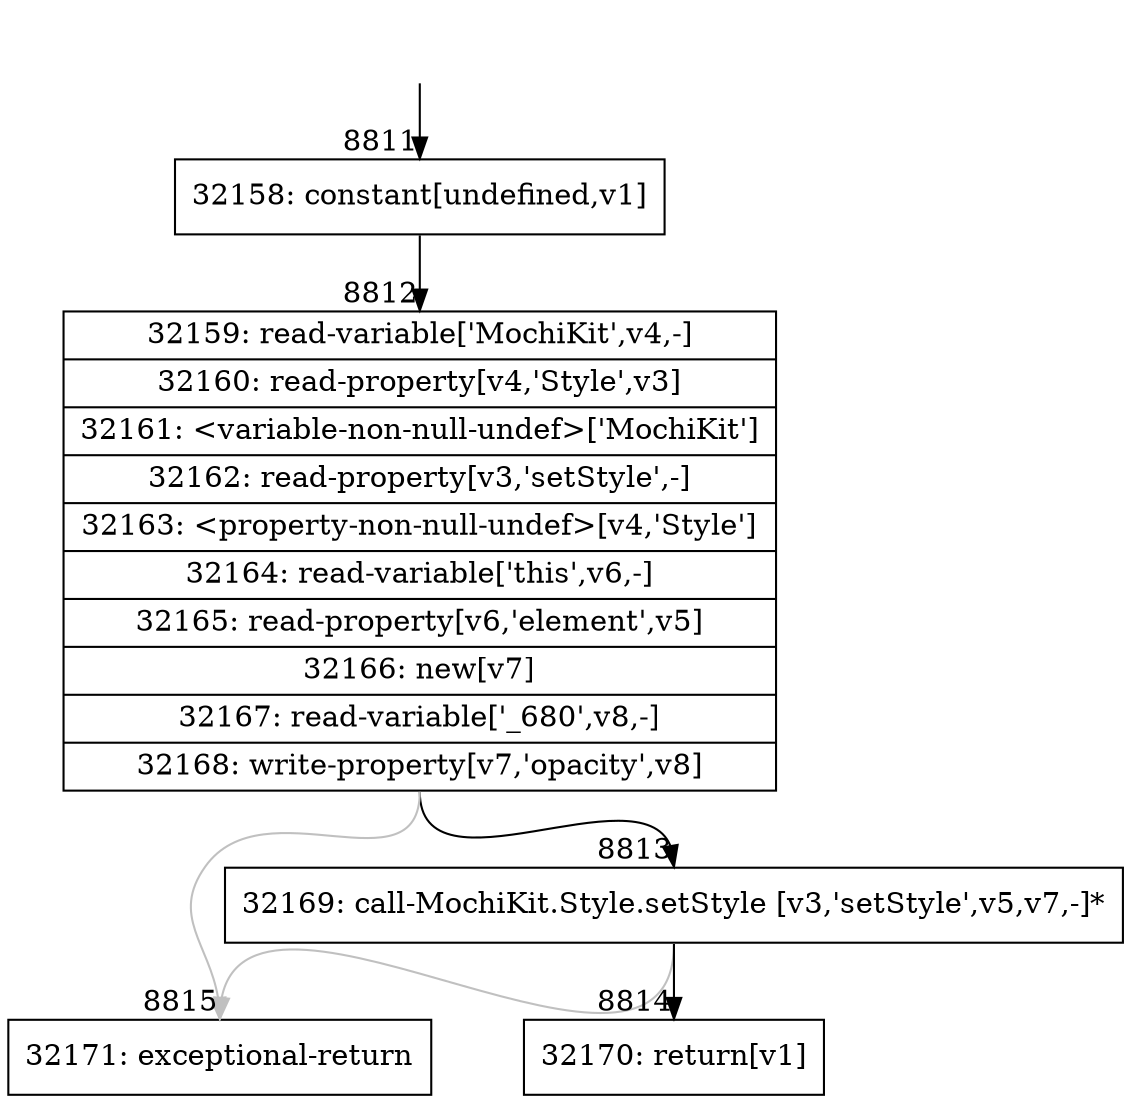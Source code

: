 digraph {
rankdir="TD"
BB_entry606[shape=none,label=""];
BB_entry606 -> BB8811 [tailport=s, headport=n, headlabel="    8811"]
BB8811 [shape=record label="{32158: constant[undefined,v1]}" ] 
BB8811 -> BB8812 [tailport=s, headport=n, headlabel="      8812"]
BB8812 [shape=record label="{32159: read-variable['MochiKit',v4,-]|32160: read-property[v4,'Style',v3]|32161: \<variable-non-null-undef\>['MochiKit']|32162: read-property[v3,'setStyle',-]|32163: \<property-non-null-undef\>[v4,'Style']|32164: read-variable['this',v6,-]|32165: read-property[v6,'element',v5]|32166: new[v7]|32167: read-variable['_680',v8,-]|32168: write-property[v7,'opacity',v8]}" ] 
BB8812 -> BB8813 [tailport=s, headport=n, headlabel="      8813"]
BB8812 -> BB8815 [tailport=s, headport=n, color=gray, headlabel="      8815"]
BB8813 [shape=record label="{32169: call-MochiKit.Style.setStyle [v3,'setStyle',v5,v7,-]*}" ] 
BB8813 -> BB8814 [tailport=s, headport=n, headlabel="      8814"]
BB8813 -> BB8815 [tailport=s, headport=n, color=gray]
BB8814 [shape=record label="{32170: return[v1]}" ] 
BB8815 [shape=record label="{32171: exceptional-return}" ] 
//#$~ 6308
}
